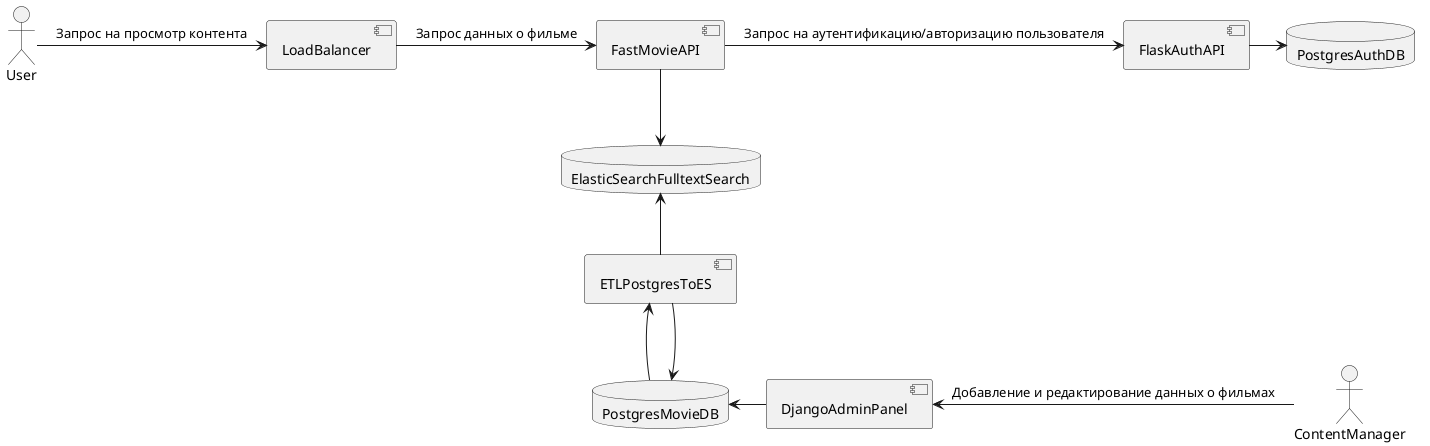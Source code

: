 @startuml

skinparam componentStyle uml2
actor User
database PostgresMovieDB
database PostgresAuthDB
database ElasticSearchFulltextSearch
component DjangoAdminPanel
component LoadBalancer
component FastMovieAPI
component FlaskAuthAPI
component ETLPostgresToES

User -right-> LoadBalancer: Запрос на просмотр контента
LoadBalancer -right-> FastMovieAPI: Запрос данных о фильме
FastMovieAPI -right-> FlaskAuthAPI: Запрос на аутентификацию/авторизацию пользователя
FastMovieAPI -down-> ElasticSearchFulltextSearch
FlaskAuthAPI -right-> PostgresAuthDB
PostgresMovieDB -up-> ETLPostgresToES
ETLPostgresToES -down-> PostgresMovieDB
ETLPostgresToES -up-> ElasticSearchFulltextSearch
ContentManager -left-> DjangoAdminPanel: Добавление и редактирование данных о фильмах
DjangoAdminPanel -left-> PostgresMovieDB

@enduml